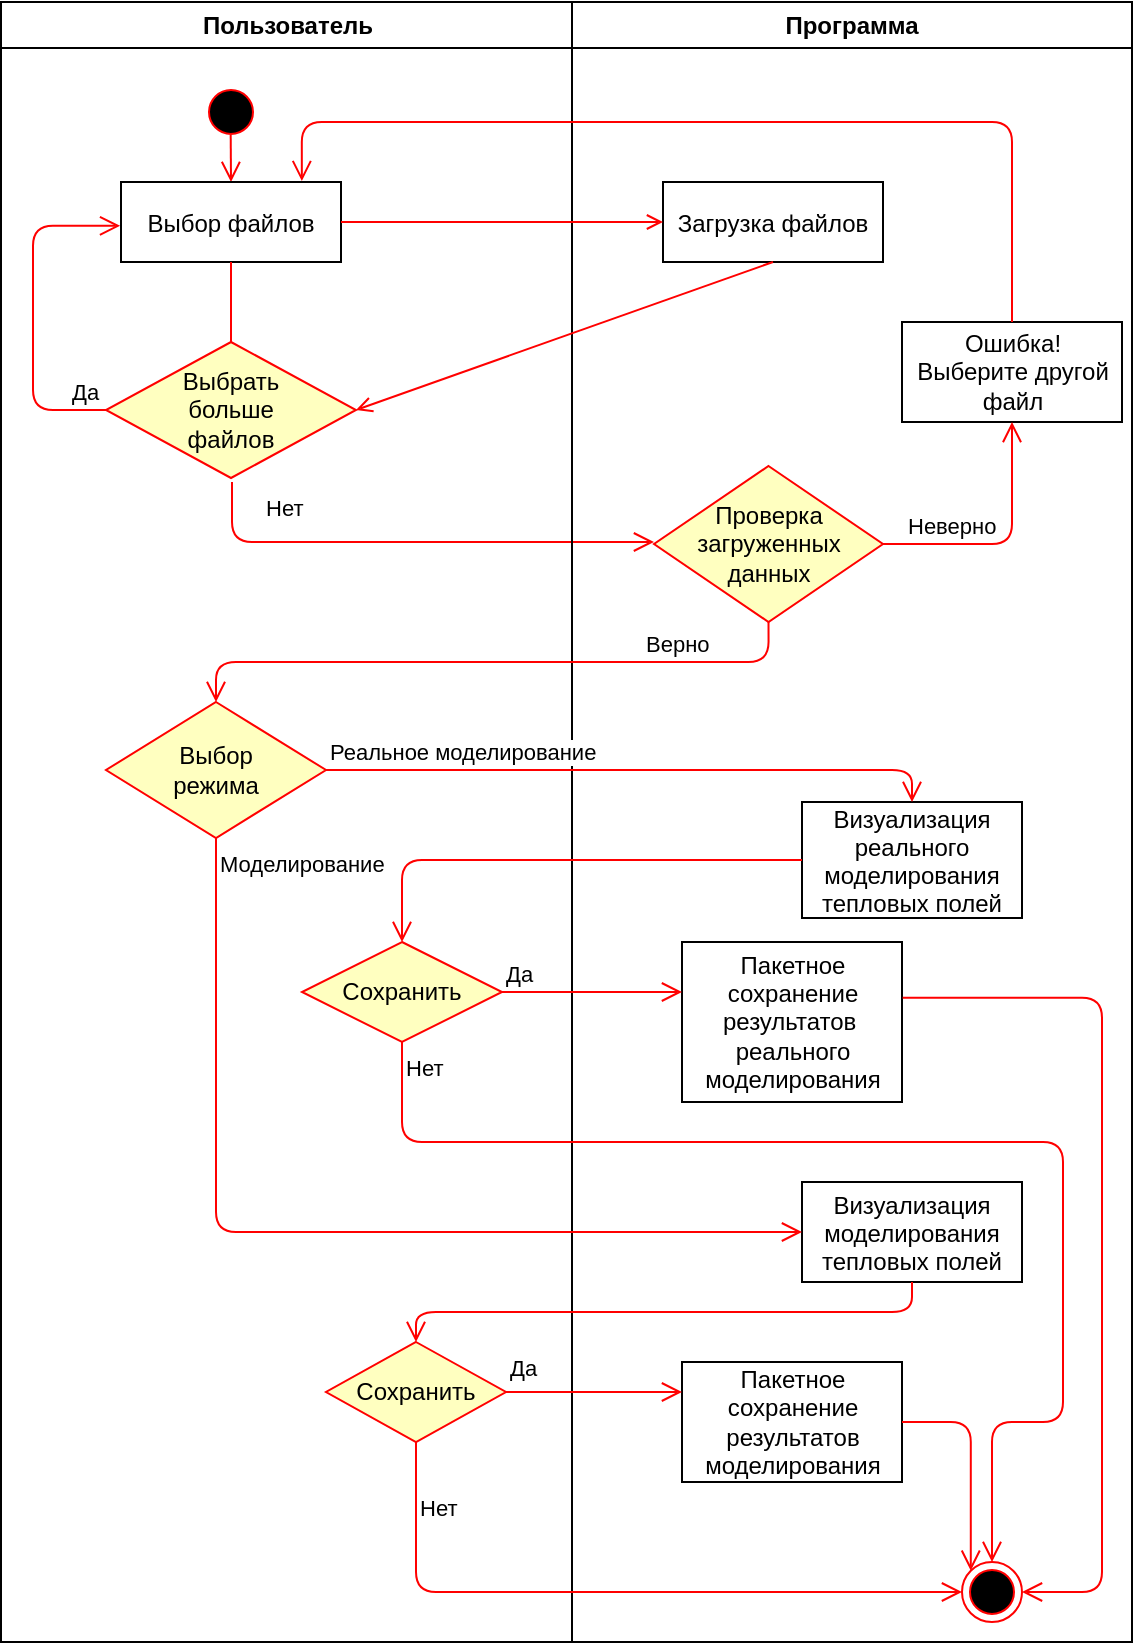 <mxfile version="13.10.9" type="github">
  <diagram name="Page-1" id="e7e014a7-5840-1c2e-5031-d8a46d1fe8dd">
    <mxGraphModel dx="1577" dy="1023" grid="1" gridSize="10" guides="1" tooltips="1" connect="1" arrows="1" fold="1" page="1" pageScale="1" pageWidth="1169" pageHeight="826" background="#ffffff" math="0" shadow="0">
      <root>
        <mxCell id="0" />
        <mxCell id="1" parent="0" />
        <mxCell id="2" value="Пользователь" style="swimlane;whiteSpace=wrap" parent="1" vertex="1">
          <mxGeometry x="159.5" width="285.5" height="820" as="geometry" />
        </mxCell>
        <mxCell id="5" value="" style="ellipse;shape=startState;fillColor=#000000;strokeColor=#ff0000;" parent="2" vertex="1">
          <mxGeometry x="100" y="40" width="30" height="30" as="geometry" />
        </mxCell>
        <mxCell id="6" value="" style="edgeStyle=elbowEdgeStyle;elbow=horizontal;verticalAlign=bottom;endArrow=open;endSize=8;strokeColor=#FF0000;endFill=1;rounded=0;exitX=0.495;exitY=0.882;exitDx=0;exitDy=0;exitPerimeter=0;" parent="2" source="5" target="7" edge="1">
          <mxGeometry x="100" y="40" as="geometry">
            <mxPoint x="115" y="110" as="targetPoint" />
          </mxGeometry>
        </mxCell>
        <mxCell id="7" value="Выбор файлов" style="" parent="2" vertex="1">
          <mxGeometry x="60" y="90" width="110" height="40" as="geometry" />
        </mxCell>
        <mxCell id="d8pQmIIH2FnaU7yjCs3p-50" value="" style="endArrow=open;strokeColor=#FF0000;endFill=1;rounded=0" edge="1" parent="2" source="7">
          <mxGeometry relative="1" as="geometry">
            <mxPoint x="275.319" y="278" as="sourcePoint" />
            <mxPoint x="115" y="192" as="targetPoint" />
          </mxGeometry>
        </mxCell>
        <mxCell id="d8pQmIIH2FnaU7yjCs3p-51" value="Выбрать&lt;br&gt;больше&lt;br&gt;файлов" style="rhombus;whiteSpace=wrap;html=1;fillColor=#ffffc0;strokeColor=#ff0000;" vertex="1" parent="2">
          <mxGeometry x="52.5" y="170" width="125" height="68" as="geometry" />
        </mxCell>
        <mxCell id="d8pQmIIH2FnaU7yjCs3p-52" value="Да" style="edgeStyle=orthogonalEdgeStyle;html=1;align=left;verticalAlign=bottom;endArrow=open;endSize=8;strokeColor=#ff0000;entryX=-0.004;entryY=0.548;entryDx=0;entryDy=0;entryPerimeter=0;exitX=0;exitY=0.5;exitDx=0;exitDy=0;" edge="1" source="d8pQmIIH2FnaU7yjCs3p-51" parent="2" target="7">
          <mxGeometry x="-0.766" relative="1" as="geometry">
            <mxPoint x="55.5" y="132" as="targetPoint" />
            <Array as="points">
              <mxPoint x="16" y="204" />
              <mxPoint x="16" y="112" />
            </Array>
            <mxPoint x="1" as="offset" />
          </mxGeometry>
        </mxCell>
        <mxCell id="d8pQmIIH2FnaU7yjCs3p-56" value="Выбор&lt;br&gt;режима" style="rhombus;whiteSpace=wrap;html=1;fillColor=#ffffc0;strokeColor=#ff0000;" vertex="1" parent="2">
          <mxGeometry x="52.5" y="350" width="110" height="68" as="geometry" />
        </mxCell>
        <mxCell id="d8pQmIIH2FnaU7yjCs3p-53" value="Нет" style="edgeStyle=orthogonalEdgeStyle;html=1;align=left;verticalAlign=top;endArrow=open;endSize=8;strokeColor=#ff0000;" edge="1" parent="2">
          <mxGeometry x="-1" y="15" relative="1" as="geometry">
            <mxPoint x="326.5" y="270" as="targetPoint" />
            <mxPoint x="115.5" y="240" as="sourcePoint" />
            <Array as="points">
              <mxPoint x="116" y="270" />
            </Array>
            <mxPoint as="offset" />
          </mxGeometry>
        </mxCell>
        <mxCell id="d8pQmIIH2FnaU7yjCs3p-60" value="Сохранить" style="rhombus;whiteSpace=wrap;html=1;fillColor=#ffffc0;strokeColor=#ff0000;" vertex="1" parent="2">
          <mxGeometry x="150.5" y="470" width="100" height="50" as="geometry" />
        </mxCell>
        <mxCell id="d8pQmIIH2FnaU7yjCs3p-68" value="Сохранить" style="rhombus;whiteSpace=wrap;html=1;fillColor=#ffffc0;strokeColor=#ff0000;" vertex="1" parent="2">
          <mxGeometry x="162.5" y="670" width="90" height="50" as="geometry" />
        </mxCell>
        <mxCell id="3" value="Программа" style="swimlane;whiteSpace=wrap" parent="1" vertex="1">
          <mxGeometry x="445" width="280" height="820" as="geometry" />
        </mxCell>
        <mxCell id="15" value="Загрузка файлов" style="" parent="3" vertex="1">
          <mxGeometry x="45.5" y="90" width="110" height="40" as="geometry" />
        </mxCell>
        <mxCell id="30" value="Визуализация&#xa;реального&#xa;моделирования&#xa;тепловых полей" style="" parent="3" vertex="1">
          <mxGeometry x="115" y="400" width="110" height="58" as="geometry" />
        </mxCell>
        <mxCell id="d8pQmIIH2FnaU7yjCs3p-45" value="Проверка загруженных&lt;br&gt;данных" style="rhombus;whiteSpace=wrap;html=1;fillColor=#ffffc0;strokeColor=#ff0000;" vertex="1" parent="3">
          <mxGeometry x="41" y="232" width="114.5" height="78" as="geometry" />
        </mxCell>
        <mxCell id="8" value="Визуализация&#xa;моделирования&#xa;тепловых полей" style="" parent="3" vertex="1">
          <mxGeometry x="115" y="590" width="110" height="50" as="geometry" />
        </mxCell>
        <mxCell id="d8pQmIIH2FnaU7yjCs3p-66" value="Пакетное&lt;br&gt;сохранение&lt;br&gt;результатов&amp;nbsp;&lt;br&gt;реального&lt;br&gt;моделирования" style="html=1;" vertex="1" parent="3">
          <mxGeometry x="55" y="470" width="110" height="80" as="geometry" />
        </mxCell>
        <mxCell id="d8pQmIIH2FnaU7yjCs3p-73" value="Пакетное&lt;br&gt;сохранение&lt;br&gt;результатов&lt;br&gt;моделирования" style="html=1;" vertex="1" parent="3">
          <mxGeometry x="55" y="680" width="110" height="60" as="geometry" />
        </mxCell>
        <mxCell id="d8pQmIIH2FnaU7yjCs3p-74" value="" style="ellipse;html=1;shape=endState;fillColor=#000000;strokeColor=#ff0000;" vertex="1" parent="3">
          <mxGeometry x="195" y="780" width="30" height="30" as="geometry" />
        </mxCell>
        <mxCell id="d8pQmIIH2FnaU7yjCs3p-75" value="Ошибка!&lt;br&gt;Выберите другой&lt;br&gt;файл" style="html=1;" vertex="1" parent="3">
          <mxGeometry x="165" y="160" width="110" height="50" as="geometry" />
        </mxCell>
        <mxCell id="d8pQmIIH2FnaU7yjCs3p-46" value="Неверно" style="edgeStyle=orthogonalEdgeStyle;html=1;align=left;verticalAlign=bottom;endArrow=open;endSize=8;strokeColor=#ff0000;entryX=0.5;entryY=1;entryDx=0;entryDy=0;" edge="1" source="d8pQmIIH2FnaU7yjCs3p-45" parent="3" target="d8pQmIIH2FnaU7yjCs3p-75">
          <mxGeometry x="-0.833" relative="1" as="geometry">
            <mxPoint x="195" y="290" as="targetPoint" />
            <Array as="points">
              <mxPoint x="220" y="271" />
            </Array>
            <mxPoint as="offset" />
          </mxGeometry>
        </mxCell>
        <mxCell id="d8pQmIIH2FnaU7yjCs3p-79" value="" style="edgeStyle=orthogonalEdgeStyle;html=1;verticalAlign=bottom;endArrow=open;endSize=8;strokeColor=#ff0000;entryX=0;entryY=0;entryDx=0;entryDy=0;exitX=1;exitY=0.5;exitDx=0;exitDy=0;" edge="1" source="d8pQmIIH2FnaU7yjCs3p-73" parent="3" target="d8pQmIIH2FnaU7yjCs3p-74">
          <mxGeometry relative="1" as="geometry">
            <mxPoint x="20" y="630" as="targetPoint" />
            <mxPoint x="20" y="570" as="sourcePoint" />
            <Array as="points">
              <mxPoint x="199" y="710" />
            </Array>
          </mxGeometry>
        </mxCell>
        <mxCell id="d8pQmIIH2FnaU7yjCs3p-81" value="" style="edgeStyle=orthogonalEdgeStyle;html=1;verticalAlign=bottom;endArrow=open;endSize=8;strokeColor=#ff0000;entryX=1;entryY=0.5;entryDx=0;entryDy=0;exitX=1.003;exitY=0.349;exitDx=0;exitDy=0;exitPerimeter=0;" edge="1" source="d8pQmIIH2FnaU7yjCs3p-66" parent="3" target="d8pQmIIH2FnaU7yjCs3p-74">
          <mxGeometry relative="1" as="geometry">
            <mxPoint x="20" y="630" as="targetPoint" />
            <mxPoint x="215" y="520" as="sourcePoint" />
            <Array as="points">
              <mxPoint x="265" y="498" />
              <mxPoint x="265" y="795" />
            </Array>
          </mxGeometry>
        </mxCell>
        <mxCell id="d8pQmIIH2FnaU7yjCs3p-47" value="Верно" style="edgeStyle=orthogonalEdgeStyle;html=1;align=left;verticalAlign=top;endArrow=open;endSize=8;strokeColor=#ff0000;entryX=0.5;entryY=0;entryDx=0;entryDy=0;exitX=0.5;exitY=1;exitDx=0;exitDy=0;" edge="1" source="d8pQmIIH2FnaU7yjCs3p-45" parent="1" target="d8pQmIIH2FnaU7yjCs3p-56">
          <mxGeometry x="-0.472" y="-22" relative="1" as="geometry">
            <mxPoint x="263" y="470" as="targetPoint" />
            <mxPoint x="539.25" y="430" as="sourcePoint" />
            <Array as="points">
              <mxPoint x="543" y="330" />
              <mxPoint x="267" y="330" />
            </Array>
            <mxPoint as="offset" />
          </mxGeometry>
        </mxCell>
        <mxCell id="19" value="" style="endArrow=open;strokeColor=#FF0000;endFill=1;rounded=0;entryX=0;entryY=0.5;entryDx=0;entryDy=0;exitX=1;exitY=0.5;exitDx=0;exitDy=0;" parent="1" source="7" target="15" edge="1">
          <mxGeometry relative="1" as="geometry">
            <mxPoint x="340" y="260" as="sourcePoint" />
            <mxPoint x="370.003" y="333" as="targetPoint" />
          </mxGeometry>
        </mxCell>
        <mxCell id="d8pQmIIH2FnaU7yjCs3p-57" value="Реальное моделирование" style="edgeStyle=orthogonalEdgeStyle;html=1;align=left;verticalAlign=bottom;endArrow=open;endSize=8;strokeColor=#ff0000;entryX=0.5;entryY=0;entryDx=0;entryDy=0;" edge="1" source="d8pQmIIH2FnaU7yjCs3p-56" parent="1" target="30">
          <mxGeometry x="-1" relative="1" as="geometry">
            <mxPoint x="630" y="530" as="targetPoint" />
            <Array as="points">
              <mxPoint x="615" y="384" />
            </Array>
          </mxGeometry>
        </mxCell>
        <mxCell id="d8pQmIIH2FnaU7yjCs3p-58" value="Моделирование" style="edgeStyle=orthogonalEdgeStyle;html=1;align=left;verticalAlign=top;endArrow=open;endSize=8;strokeColor=#ff0000;exitX=0.5;exitY=1;exitDx=0;exitDy=0;entryX=0;entryY=0.5;entryDx=0;entryDy=0;" edge="1" source="d8pQmIIH2FnaU7yjCs3p-56" parent="1" target="8">
          <mxGeometry x="-1" relative="1" as="geometry">
            <mxPoint x="460" y="460" as="targetPoint" />
          </mxGeometry>
        </mxCell>
        <mxCell id="17" value="" style="endArrow=open;strokeColor=#FF0000;endFill=1;rounded=0;exitX=0.5;exitY=1;exitDx=0;exitDy=0;entryX=1;entryY=0.5;entryDx=0;entryDy=0;" parent="1" source="15" target="d8pQmIIH2FnaU7yjCs3p-51" edge="1">
          <mxGeometry relative="1" as="geometry">
            <mxPoint x="340" y="350" as="targetPoint" />
          </mxGeometry>
        </mxCell>
        <mxCell id="d8pQmIIH2FnaU7yjCs3p-65" value="" style="edgeStyle=orthogonalEdgeStyle;html=1;verticalAlign=bottom;endArrow=open;endSize=8;strokeColor=#ff0000;exitX=0;exitY=0.5;exitDx=0;exitDy=0;entryX=0.5;entryY=0;entryDx=0;entryDy=0;" edge="1" source="30" parent="1" target="d8pQmIIH2FnaU7yjCs3p-60">
          <mxGeometry relative="1" as="geometry">
            <mxPoint x="425" y="500" as="targetPoint" />
            <mxPoint x="425" y="440" as="sourcePoint" />
          </mxGeometry>
        </mxCell>
        <mxCell id="d8pQmIIH2FnaU7yjCs3p-61" value="Да" style="edgeStyle=orthogonalEdgeStyle;html=1;align=left;verticalAlign=bottom;endArrow=open;endSize=8;strokeColor=#ff0000;" edge="1" source="d8pQmIIH2FnaU7yjCs3p-60" parent="1" target="d8pQmIIH2FnaU7yjCs3p-66">
          <mxGeometry x="-1" relative="1" as="geometry">
            <mxPoint x="500" y="620" as="targetPoint" />
            <Array as="points">
              <mxPoint x="460" y="495" />
              <mxPoint x="460" y="495" />
            </Array>
          </mxGeometry>
        </mxCell>
        <mxCell id="d8pQmIIH2FnaU7yjCs3p-69" value="Нет" style="edgeStyle=orthogonalEdgeStyle;html=1;align=left;verticalAlign=bottom;endArrow=open;endSize=8;strokeColor=#ff0000;entryX=0;entryY=0.5;entryDx=0;entryDy=0;" edge="1" source="d8pQmIIH2FnaU7yjCs3p-68" parent="1" target="d8pQmIIH2FnaU7yjCs3p-74">
          <mxGeometry x="-0.758" relative="1" as="geometry">
            <mxPoint x="600" y="760" as="targetPoint" />
            <Array as="points">
              <mxPoint x="367" y="795" />
            </Array>
            <mxPoint as="offset" />
          </mxGeometry>
        </mxCell>
        <mxCell id="d8pQmIIH2FnaU7yjCs3p-70" value="Да" style="edgeStyle=orthogonalEdgeStyle;html=1;align=left;verticalAlign=top;endArrow=open;endSize=8;strokeColor=#ff0000;" edge="1" source="d8pQmIIH2FnaU7yjCs3p-68" parent="1">
          <mxGeometry x="-1" y="25" relative="1" as="geometry">
            <mxPoint x="500" y="695" as="targetPoint" />
            <Array as="points">
              <mxPoint x="480" y="695" />
              <mxPoint x="480" y="695" />
            </Array>
            <mxPoint as="offset" />
          </mxGeometry>
        </mxCell>
        <mxCell id="d8pQmIIH2FnaU7yjCs3p-72" value="" style="edgeStyle=orthogonalEdgeStyle;html=1;verticalAlign=bottom;endArrow=open;endSize=8;strokeColor=#ff0000;exitX=0.5;exitY=1;exitDx=0;exitDy=0;entryX=0.5;entryY=0;entryDx=0;entryDy=0;" edge="1" source="8" parent="1" target="d8pQmIIH2FnaU7yjCs3p-68">
          <mxGeometry relative="1" as="geometry">
            <mxPoint x="425" y="620" as="targetPoint" />
            <mxPoint x="425" y="560" as="sourcePoint" />
          </mxGeometry>
        </mxCell>
        <mxCell id="d8pQmIIH2FnaU7yjCs3p-77" value="" style="edgeStyle=orthogonalEdgeStyle;html=1;verticalAlign=bottom;endArrow=open;endSize=8;strokeColor=#ff0000;exitX=0.5;exitY=0;exitDx=0;exitDy=0;entryX=0.822;entryY=-0.011;entryDx=0;entryDy=0;entryPerimeter=0;" edge="1" source="d8pQmIIH2FnaU7yjCs3p-75" parent="1" target="7">
          <mxGeometry relative="1" as="geometry">
            <mxPoint x="310" y="88" as="targetPoint" />
            <mxPoint x="670" y="150" as="sourcePoint" />
            <Array as="points">
              <mxPoint x="665" y="60" />
              <mxPoint x="310" y="60" />
            </Array>
          </mxGeometry>
        </mxCell>
        <mxCell id="d8pQmIIH2FnaU7yjCs3p-62" value="Нет" style="edgeStyle=orthogonalEdgeStyle;html=1;align=left;verticalAlign=top;endArrow=open;endSize=8;strokeColor=#ff0000;entryX=0.5;entryY=0;entryDx=0;entryDy=0;" edge="1" source="d8pQmIIH2FnaU7yjCs3p-60" parent="1" target="d8pQmIIH2FnaU7yjCs3p-74">
          <mxGeometry x="-1" relative="1" as="geometry">
            <mxPoint x="700" y="710" as="targetPoint" />
            <Array as="points">
              <mxPoint x="360.5" y="570" />
              <mxPoint x="690.5" y="570" />
              <mxPoint x="690.5" y="710" />
              <mxPoint x="655.5" y="710" />
            </Array>
          </mxGeometry>
        </mxCell>
      </root>
    </mxGraphModel>
  </diagram>
</mxfile>
